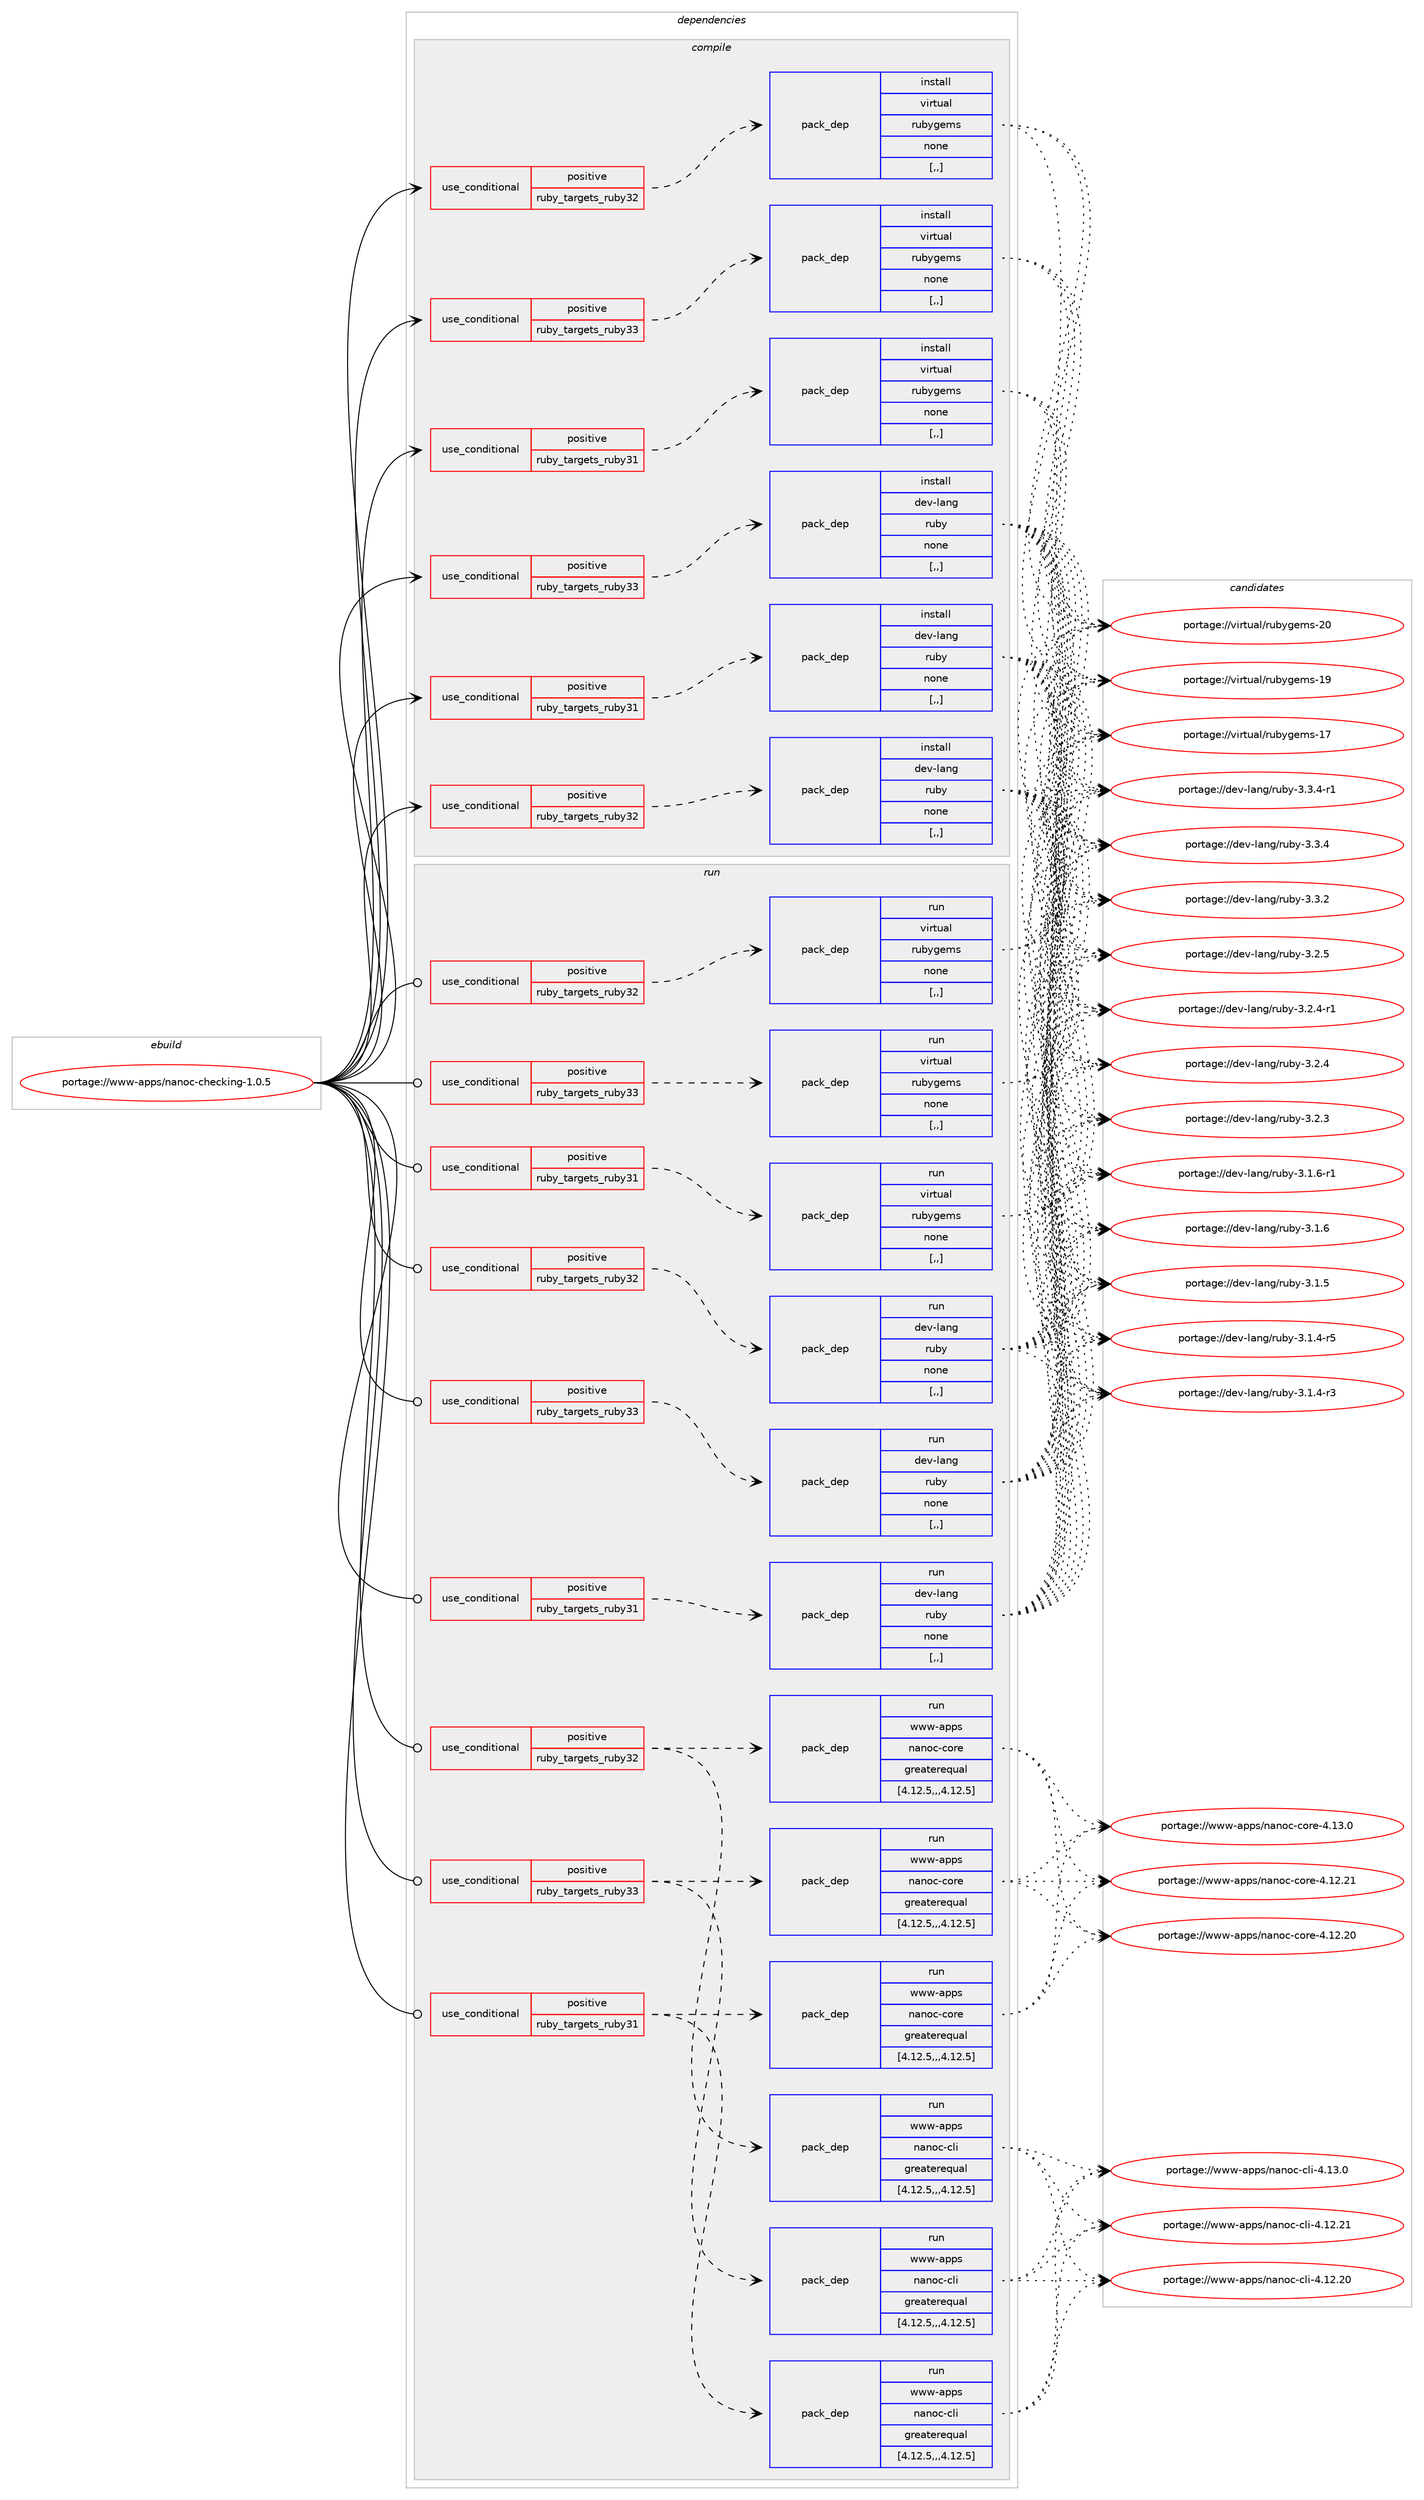 digraph prolog {

# *************
# Graph options
# *************

newrank=true;
concentrate=true;
compound=true;
graph [rankdir=LR,fontname=Helvetica,fontsize=10,ranksep=1.5];#, ranksep=2.5, nodesep=0.2];
edge  [arrowhead=vee];
node  [fontname=Helvetica,fontsize=10];

# **********
# The ebuild
# **********

subgraph cluster_leftcol {
color=gray;
label=<<i>ebuild</i>>;
id [label="portage://www-apps/nanoc-checking-1.0.5", color=red, width=4, href="../www-apps/nanoc-checking-1.0.5.svg"];
}

# ****************
# The dependencies
# ****************

subgraph cluster_midcol {
color=gray;
label=<<i>dependencies</i>>;
subgraph cluster_compile {
fillcolor="#eeeeee";
style=filled;
label=<<i>compile</i>>;
subgraph cond119118 {
dependency447373 [label=<<TABLE BORDER="0" CELLBORDER="1" CELLSPACING="0" CELLPADDING="4"><TR><TD ROWSPAN="3" CELLPADDING="10">use_conditional</TD></TR><TR><TD>positive</TD></TR><TR><TD>ruby_targets_ruby31</TD></TR></TABLE>>, shape=none, color=red];
subgraph pack324957 {
dependency447374 [label=<<TABLE BORDER="0" CELLBORDER="1" CELLSPACING="0" CELLPADDING="4" WIDTH="220"><TR><TD ROWSPAN="6" CELLPADDING="30">pack_dep</TD></TR><TR><TD WIDTH="110">install</TD></TR><TR><TD>dev-lang</TD></TR><TR><TD>ruby</TD></TR><TR><TD>none</TD></TR><TR><TD>[,,]</TD></TR></TABLE>>, shape=none, color=blue];
}
dependency447373:e -> dependency447374:w [weight=20,style="dashed",arrowhead="vee"];
}
id:e -> dependency447373:w [weight=20,style="solid",arrowhead="vee"];
subgraph cond119119 {
dependency447375 [label=<<TABLE BORDER="0" CELLBORDER="1" CELLSPACING="0" CELLPADDING="4"><TR><TD ROWSPAN="3" CELLPADDING="10">use_conditional</TD></TR><TR><TD>positive</TD></TR><TR><TD>ruby_targets_ruby31</TD></TR></TABLE>>, shape=none, color=red];
subgraph pack324958 {
dependency447376 [label=<<TABLE BORDER="0" CELLBORDER="1" CELLSPACING="0" CELLPADDING="4" WIDTH="220"><TR><TD ROWSPAN="6" CELLPADDING="30">pack_dep</TD></TR><TR><TD WIDTH="110">install</TD></TR><TR><TD>virtual</TD></TR><TR><TD>rubygems</TD></TR><TR><TD>none</TD></TR><TR><TD>[,,]</TD></TR></TABLE>>, shape=none, color=blue];
}
dependency447375:e -> dependency447376:w [weight=20,style="dashed",arrowhead="vee"];
}
id:e -> dependency447375:w [weight=20,style="solid",arrowhead="vee"];
subgraph cond119120 {
dependency447377 [label=<<TABLE BORDER="0" CELLBORDER="1" CELLSPACING="0" CELLPADDING="4"><TR><TD ROWSPAN="3" CELLPADDING="10">use_conditional</TD></TR><TR><TD>positive</TD></TR><TR><TD>ruby_targets_ruby32</TD></TR></TABLE>>, shape=none, color=red];
subgraph pack324959 {
dependency447378 [label=<<TABLE BORDER="0" CELLBORDER="1" CELLSPACING="0" CELLPADDING="4" WIDTH="220"><TR><TD ROWSPAN="6" CELLPADDING="30">pack_dep</TD></TR><TR><TD WIDTH="110">install</TD></TR><TR><TD>dev-lang</TD></TR><TR><TD>ruby</TD></TR><TR><TD>none</TD></TR><TR><TD>[,,]</TD></TR></TABLE>>, shape=none, color=blue];
}
dependency447377:e -> dependency447378:w [weight=20,style="dashed",arrowhead="vee"];
}
id:e -> dependency447377:w [weight=20,style="solid",arrowhead="vee"];
subgraph cond119121 {
dependency447379 [label=<<TABLE BORDER="0" CELLBORDER="1" CELLSPACING="0" CELLPADDING="4"><TR><TD ROWSPAN="3" CELLPADDING="10">use_conditional</TD></TR><TR><TD>positive</TD></TR><TR><TD>ruby_targets_ruby32</TD></TR></TABLE>>, shape=none, color=red];
subgraph pack324960 {
dependency447380 [label=<<TABLE BORDER="0" CELLBORDER="1" CELLSPACING="0" CELLPADDING="4" WIDTH="220"><TR><TD ROWSPAN="6" CELLPADDING="30">pack_dep</TD></TR><TR><TD WIDTH="110">install</TD></TR><TR><TD>virtual</TD></TR><TR><TD>rubygems</TD></TR><TR><TD>none</TD></TR><TR><TD>[,,]</TD></TR></TABLE>>, shape=none, color=blue];
}
dependency447379:e -> dependency447380:w [weight=20,style="dashed",arrowhead="vee"];
}
id:e -> dependency447379:w [weight=20,style="solid",arrowhead="vee"];
subgraph cond119122 {
dependency447381 [label=<<TABLE BORDER="0" CELLBORDER="1" CELLSPACING="0" CELLPADDING="4"><TR><TD ROWSPAN="3" CELLPADDING="10">use_conditional</TD></TR><TR><TD>positive</TD></TR><TR><TD>ruby_targets_ruby33</TD></TR></TABLE>>, shape=none, color=red];
subgraph pack324961 {
dependency447382 [label=<<TABLE BORDER="0" CELLBORDER="1" CELLSPACING="0" CELLPADDING="4" WIDTH="220"><TR><TD ROWSPAN="6" CELLPADDING="30">pack_dep</TD></TR><TR><TD WIDTH="110">install</TD></TR><TR><TD>dev-lang</TD></TR><TR><TD>ruby</TD></TR><TR><TD>none</TD></TR><TR><TD>[,,]</TD></TR></TABLE>>, shape=none, color=blue];
}
dependency447381:e -> dependency447382:w [weight=20,style="dashed",arrowhead="vee"];
}
id:e -> dependency447381:w [weight=20,style="solid",arrowhead="vee"];
subgraph cond119123 {
dependency447383 [label=<<TABLE BORDER="0" CELLBORDER="1" CELLSPACING="0" CELLPADDING="4"><TR><TD ROWSPAN="3" CELLPADDING="10">use_conditional</TD></TR><TR><TD>positive</TD></TR><TR><TD>ruby_targets_ruby33</TD></TR></TABLE>>, shape=none, color=red];
subgraph pack324962 {
dependency447384 [label=<<TABLE BORDER="0" CELLBORDER="1" CELLSPACING="0" CELLPADDING="4" WIDTH="220"><TR><TD ROWSPAN="6" CELLPADDING="30">pack_dep</TD></TR><TR><TD WIDTH="110">install</TD></TR><TR><TD>virtual</TD></TR><TR><TD>rubygems</TD></TR><TR><TD>none</TD></TR><TR><TD>[,,]</TD></TR></TABLE>>, shape=none, color=blue];
}
dependency447383:e -> dependency447384:w [weight=20,style="dashed",arrowhead="vee"];
}
id:e -> dependency447383:w [weight=20,style="solid",arrowhead="vee"];
}
subgraph cluster_compileandrun {
fillcolor="#eeeeee";
style=filled;
label=<<i>compile and run</i>>;
}
subgraph cluster_run {
fillcolor="#eeeeee";
style=filled;
label=<<i>run</i>>;
subgraph cond119124 {
dependency447385 [label=<<TABLE BORDER="0" CELLBORDER="1" CELLSPACING="0" CELLPADDING="4"><TR><TD ROWSPAN="3" CELLPADDING="10">use_conditional</TD></TR><TR><TD>positive</TD></TR><TR><TD>ruby_targets_ruby31</TD></TR></TABLE>>, shape=none, color=red];
subgraph pack324963 {
dependency447386 [label=<<TABLE BORDER="0" CELLBORDER="1" CELLSPACING="0" CELLPADDING="4" WIDTH="220"><TR><TD ROWSPAN="6" CELLPADDING="30">pack_dep</TD></TR><TR><TD WIDTH="110">run</TD></TR><TR><TD>dev-lang</TD></TR><TR><TD>ruby</TD></TR><TR><TD>none</TD></TR><TR><TD>[,,]</TD></TR></TABLE>>, shape=none, color=blue];
}
dependency447385:e -> dependency447386:w [weight=20,style="dashed",arrowhead="vee"];
}
id:e -> dependency447385:w [weight=20,style="solid",arrowhead="odot"];
subgraph cond119125 {
dependency447387 [label=<<TABLE BORDER="0" CELLBORDER="1" CELLSPACING="0" CELLPADDING="4"><TR><TD ROWSPAN="3" CELLPADDING="10">use_conditional</TD></TR><TR><TD>positive</TD></TR><TR><TD>ruby_targets_ruby31</TD></TR></TABLE>>, shape=none, color=red];
subgraph pack324964 {
dependency447388 [label=<<TABLE BORDER="0" CELLBORDER="1" CELLSPACING="0" CELLPADDING="4" WIDTH="220"><TR><TD ROWSPAN="6" CELLPADDING="30">pack_dep</TD></TR><TR><TD WIDTH="110">run</TD></TR><TR><TD>virtual</TD></TR><TR><TD>rubygems</TD></TR><TR><TD>none</TD></TR><TR><TD>[,,]</TD></TR></TABLE>>, shape=none, color=blue];
}
dependency447387:e -> dependency447388:w [weight=20,style="dashed",arrowhead="vee"];
}
id:e -> dependency447387:w [weight=20,style="solid",arrowhead="odot"];
subgraph cond119126 {
dependency447389 [label=<<TABLE BORDER="0" CELLBORDER="1" CELLSPACING="0" CELLPADDING="4"><TR><TD ROWSPAN="3" CELLPADDING="10">use_conditional</TD></TR><TR><TD>positive</TD></TR><TR><TD>ruby_targets_ruby31</TD></TR></TABLE>>, shape=none, color=red];
subgraph pack324965 {
dependency447390 [label=<<TABLE BORDER="0" CELLBORDER="1" CELLSPACING="0" CELLPADDING="4" WIDTH="220"><TR><TD ROWSPAN="6" CELLPADDING="30">pack_dep</TD></TR><TR><TD WIDTH="110">run</TD></TR><TR><TD>www-apps</TD></TR><TR><TD>nanoc-cli</TD></TR><TR><TD>greaterequal</TD></TR><TR><TD>[4.12.5,,,4.12.5]</TD></TR></TABLE>>, shape=none, color=blue];
}
dependency447389:e -> dependency447390:w [weight=20,style="dashed",arrowhead="vee"];
subgraph pack324966 {
dependency447391 [label=<<TABLE BORDER="0" CELLBORDER="1" CELLSPACING="0" CELLPADDING="4" WIDTH="220"><TR><TD ROWSPAN="6" CELLPADDING="30">pack_dep</TD></TR><TR><TD WIDTH="110">run</TD></TR><TR><TD>www-apps</TD></TR><TR><TD>nanoc-core</TD></TR><TR><TD>greaterequal</TD></TR><TR><TD>[4.12.5,,,4.12.5]</TD></TR></TABLE>>, shape=none, color=blue];
}
dependency447389:e -> dependency447391:w [weight=20,style="dashed",arrowhead="vee"];
}
id:e -> dependency447389:w [weight=20,style="solid",arrowhead="odot"];
subgraph cond119127 {
dependency447392 [label=<<TABLE BORDER="0" CELLBORDER="1" CELLSPACING="0" CELLPADDING="4"><TR><TD ROWSPAN="3" CELLPADDING="10">use_conditional</TD></TR><TR><TD>positive</TD></TR><TR><TD>ruby_targets_ruby32</TD></TR></TABLE>>, shape=none, color=red];
subgraph pack324967 {
dependency447393 [label=<<TABLE BORDER="0" CELLBORDER="1" CELLSPACING="0" CELLPADDING="4" WIDTH="220"><TR><TD ROWSPAN="6" CELLPADDING="30">pack_dep</TD></TR><TR><TD WIDTH="110">run</TD></TR><TR><TD>dev-lang</TD></TR><TR><TD>ruby</TD></TR><TR><TD>none</TD></TR><TR><TD>[,,]</TD></TR></TABLE>>, shape=none, color=blue];
}
dependency447392:e -> dependency447393:w [weight=20,style="dashed",arrowhead="vee"];
}
id:e -> dependency447392:w [weight=20,style="solid",arrowhead="odot"];
subgraph cond119128 {
dependency447394 [label=<<TABLE BORDER="0" CELLBORDER="1" CELLSPACING="0" CELLPADDING="4"><TR><TD ROWSPAN="3" CELLPADDING="10">use_conditional</TD></TR><TR><TD>positive</TD></TR><TR><TD>ruby_targets_ruby32</TD></TR></TABLE>>, shape=none, color=red];
subgraph pack324968 {
dependency447395 [label=<<TABLE BORDER="0" CELLBORDER="1" CELLSPACING="0" CELLPADDING="4" WIDTH="220"><TR><TD ROWSPAN="6" CELLPADDING="30">pack_dep</TD></TR><TR><TD WIDTH="110">run</TD></TR><TR><TD>virtual</TD></TR><TR><TD>rubygems</TD></TR><TR><TD>none</TD></TR><TR><TD>[,,]</TD></TR></TABLE>>, shape=none, color=blue];
}
dependency447394:e -> dependency447395:w [weight=20,style="dashed",arrowhead="vee"];
}
id:e -> dependency447394:w [weight=20,style="solid",arrowhead="odot"];
subgraph cond119129 {
dependency447396 [label=<<TABLE BORDER="0" CELLBORDER="1" CELLSPACING="0" CELLPADDING="4"><TR><TD ROWSPAN="3" CELLPADDING="10">use_conditional</TD></TR><TR><TD>positive</TD></TR><TR><TD>ruby_targets_ruby32</TD></TR></TABLE>>, shape=none, color=red];
subgraph pack324969 {
dependency447397 [label=<<TABLE BORDER="0" CELLBORDER="1" CELLSPACING="0" CELLPADDING="4" WIDTH="220"><TR><TD ROWSPAN="6" CELLPADDING="30">pack_dep</TD></TR><TR><TD WIDTH="110">run</TD></TR><TR><TD>www-apps</TD></TR><TR><TD>nanoc-cli</TD></TR><TR><TD>greaterequal</TD></TR><TR><TD>[4.12.5,,,4.12.5]</TD></TR></TABLE>>, shape=none, color=blue];
}
dependency447396:e -> dependency447397:w [weight=20,style="dashed",arrowhead="vee"];
subgraph pack324970 {
dependency447398 [label=<<TABLE BORDER="0" CELLBORDER="1" CELLSPACING="0" CELLPADDING="4" WIDTH="220"><TR><TD ROWSPAN="6" CELLPADDING="30">pack_dep</TD></TR><TR><TD WIDTH="110">run</TD></TR><TR><TD>www-apps</TD></TR><TR><TD>nanoc-core</TD></TR><TR><TD>greaterequal</TD></TR><TR><TD>[4.12.5,,,4.12.5]</TD></TR></TABLE>>, shape=none, color=blue];
}
dependency447396:e -> dependency447398:w [weight=20,style="dashed",arrowhead="vee"];
}
id:e -> dependency447396:w [weight=20,style="solid",arrowhead="odot"];
subgraph cond119130 {
dependency447399 [label=<<TABLE BORDER="0" CELLBORDER="1" CELLSPACING="0" CELLPADDING="4"><TR><TD ROWSPAN="3" CELLPADDING="10">use_conditional</TD></TR><TR><TD>positive</TD></TR><TR><TD>ruby_targets_ruby33</TD></TR></TABLE>>, shape=none, color=red];
subgraph pack324971 {
dependency447400 [label=<<TABLE BORDER="0" CELLBORDER="1" CELLSPACING="0" CELLPADDING="4" WIDTH="220"><TR><TD ROWSPAN="6" CELLPADDING="30">pack_dep</TD></TR><TR><TD WIDTH="110">run</TD></TR><TR><TD>dev-lang</TD></TR><TR><TD>ruby</TD></TR><TR><TD>none</TD></TR><TR><TD>[,,]</TD></TR></TABLE>>, shape=none, color=blue];
}
dependency447399:e -> dependency447400:w [weight=20,style="dashed",arrowhead="vee"];
}
id:e -> dependency447399:w [weight=20,style="solid",arrowhead="odot"];
subgraph cond119131 {
dependency447401 [label=<<TABLE BORDER="0" CELLBORDER="1" CELLSPACING="0" CELLPADDING="4"><TR><TD ROWSPAN="3" CELLPADDING="10">use_conditional</TD></TR><TR><TD>positive</TD></TR><TR><TD>ruby_targets_ruby33</TD></TR></TABLE>>, shape=none, color=red];
subgraph pack324972 {
dependency447402 [label=<<TABLE BORDER="0" CELLBORDER="1" CELLSPACING="0" CELLPADDING="4" WIDTH="220"><TR><TD ROWSPAN="6" CELLPADDING="30">pack_dep</TD></TR><TR><TD WIDTH="110">run</TD></TR><TR><TD>virtual</TD></TR><TR><TD>rubygems</TD></TR><TR><TD>none</TD></TR><TR><TD>[,,]</TD></TR></TABLE>>, shape=none, color=blue];
}
dependency447401:e -> dependency447402:w [weight=20,style="dashed",arrowhead="vee"];
}
id:e -> dependency447401:w [weight=20,style="solid",arrowhead="odot"];
subgraph cond119132 {
dependency447403 [label=<<TABLE BORDER="0" CELLBORDER="1" CELLSPACING="0" CELLPADDING="4"><TR><TD ROWSPAN="3" CELLPADDING="10">use_conditional</TD></TR><TR><TD>positive</TD></TR><TR><TD>ruby_targets_ruby33</TD></TR></TABLE>>, shape=none, color=red];
subgraph pack324973 {
dependency447404 [label=<<TABLE BORDER="0" CELLBORDER="1" CELLSPACING="0" CELLPADDING="4" WIDTH="220"><TR><TD ROWSPAN="6" CELLPADDING="30">pack_dep</TD></TR><TR><TD WIDTH="110">run</TD></TR><TR><TD>www-apps</TD></TR><TR><TD>nanoc-cli</TD></TR><TR><TD>greaterequal</TD></TR><TR><TD>[4.12.5,,,4.12.5]</TD></TR></TABLE>>, shape=none, color=blue];
}
dependency447403:e -> dependency447404:w [weight=20,style="dashed",arrowhead="vee"];
subgraph pack324974 {
dependency447405 [label=<<TABLE BORDER="0" CELLBORDER="1" CELLSPACING="0" CELLPADDING="4" WIDTH="220"><TR><TD ROWSPAN="6" CELLPADDING="30">pack_dep</TD></TR><TR><TD WIDTH="110">run</TD></TR><TR><TD>www-apps</TD></TR><TR><TD>nanoc-core</TD></TR><TR><TD>greaterequal</TD></TR><TR><TD>[4.12.5,,,4.12.5]</TD></TR></TABLE>>, shape=none, color=blue];
}
dependency447403:e -> dependency447405:w [weight=20,style="dashed",arrowhead="vee"];
}
id:e -> dependency447403:w [weight=20,style="solid",arrowhead="odot"];
}
}

# **************
# The candidates
# **************

subgraph cluster_choices {
rank=same;
color=gray;
label=<<i>candidates</i>>;

subgraph choice324957 {
color=black;
nodesep=1;
choice100101118451089711010347114117981214551465146524511449 [label="portage://dev-lang/ruby-3.3.4-r1", color=red, width=4,href="../dev-lang/ruby-3.3.4-r1.svg"];
choice10010111845108971101034711411798121455146514652 [label="portage://dev-lang/ruby-3.3.4", color=red, width=4,href="../dev-lang/ruby-3.3.4.svg"];
choice10010111845108971101034711411798121455146514650 [label="portage://dev-lang/ruby-3.3.2", color=red, width=4,href="../dev-lang/ruby-3.3.2.svg"];
choice10010111845108971101034711411798121455146504653 [label="portage://dev-lang/ruby-3.2.5", color=red, width=4,href="../dev-lang/ruby-3.2.5.svg"];
choice100101118451089711010347114117981214551465046524511449 [label="portage://dev-lang/ruby-3.2.4-r1", color=red, width=4,href="../dev-lang/ruby-3.2.4-r1.svg"];
choice10010111845108971101034711411798121455146504652 [label="portage://dev-lang/ruby-3.2.4", color=red, width=4,href="../dev-lang/ruby-3.2.4.svg"];
choice10010111845108971101034711411798121455146504651 [label="portage://dev-lang/ruby-3.2.3", color=red, width=4,href="../dev-lang/ruby-3.2.3.svg"];
choice100101118451089711010347114117981214551464946544511449 [label="portage://dev-lang/ruby-3.1.6-r1", color=red, width=4,href="../dev-lang/ruby-3.1.6-r1.svg"];
choice10010111845108971101034711411798121455146494654 [label="portage://dev-lang/ruby-3.1.6", color=red, width=4,href="../dev-lang/ruby-3.1.6.svg"];
choice10010111845108971101034711411798121455146494653 [label="portage://dev-lang/ruby-3.1.5", color=red, width=4,href="../dev-lang/ruby-3.1.5.svg"];
choice100101118451089711010347114117981214551464946524511453 [label="portage://dev-lang/ruby-3.1.4-r5", color=red, width=4,href="../dev-lang/ruby-3.1.4-r5.svg"];
choice100101118451089711010347114117981214551464946524511451 [label="portage://dev-lang/ruby-3.1.4-r3", color=red, width=4,href="../dev-lang/ruby-3.1.4-r3.svg"];
dependency447374:e -> choice100101118451089711010347114117981214551465146524511449:w [style=dotted,weight="100"];
dependency447374:e -> choice10010111845108971101034711411798121455146514652:w [style=dotted,weight="100"];
dependency447374:e -> choice10010111845108971101034711411798121455146514650:w [style=dotted,weight="100"];
dependency447374:e -> choice10010111845108971101034711411798121455146504653:w [style=dotted,weight="100"];
dependency447374:e -> choice100101118451089711010347114117981214551465046524511449:w [style=dotted,weight="100"];
dependency447374:e -> choice10010111845108971101034711411798121455146504652:w [style=dotted,weight="100"];
dependency447374:e -> choice10010111845108971101034711411798121455146504651:w [style=dotted,weight="100"];
dependency447374:e -> choice100101118451089711010347114117981214551464946544511449:w [style=dotted,weight="100"];
dependency447374:e -> choice10010111845108971101034711411798121455146494654:w [style=dotted,weight="100"];
dependency447374:e -> choice10010111845108971101034711411798121455146494653:w [style=dotted,weight="100"];
dependency447374:e -> choice100101118451089711010347114117981214551464946524511453:w [style=dotted,weight="100"];
dependency447374:e -> choice100101118451089711010347114117981214551464946524511451:w [style=dotted,weight="100"];
}
subgraph choice324958 {
color=black;
nodesep=1;
choice118105114116117971084711411798121103101109115455048 [label="portage://virtual/rubygems-20", color=red, width=4,href="../virtual/rubygems-20.svg"];
choice118105114116117971084711411798121103101109115454957 [label="portage://virtual/rubygems-19", color=red, width=4,href="../virtual/rubygems-19.svg"];
choice118105114116117971084711411798121103101109115454955 [label="portage://virtual/rubygems-17", color=red, width=4,href="../virtual/rubygems-17.svg"];
dependency447376:e -> choice118105114116117971084711411798121103101109115455048:w [style=dotted,weight="100"];
dependency447376:e -> choice118105114116117971084711411798121103101109115454957:w [style=dotted,weight="100"];
dependency447376:e -> choice118105114116117971084711411798121103101109115454955:w [style=dotted,weight="100"];
}
subgraph choice324959 {
color=black;
nodesep=1;
choice100101118451089711010347114117981214551465146524511449 [label="portage://dev-lang/ruby-3.3.4-r1", color=red, width=4,href="../dev-lang/ruby-3.3.4-r1.svg"];
choice10010111845108971101034711411798121455146514652 [label="portage://dev-lang/ruby-3.3.4", color=red, width=4,href="../dev-lang/ruby-3.3.4.svg"];
choice10010111845108971101034711411798121455146514650 [label="portage://dev-lang/ruby-3.3.2", color=red, width=4,href="../dev-lang/ruby-3.3.2.svg"];
choice10010111845108971101034711411798121455146504653 [label="portage://dev-lang/ruby-3.2.5", color=red, width=4,href="../dev-lang/ruby-3.2.5.svg"];
choice100101118451089711010347114117981214551465046524511449 [label="portage://dev-lang/ruby-3.2.4-r1", color=red, width=4,href="../dev-lang/ruby-3.2.4-r1.svg"];
choice10010111845108971101034711411798121455146504652 [label="portage://dev-lang/ruby-3.2.4", color=red, width=4,href="../dev-lang/ruby-3.2.4.svg"];
choice10010111845108971101034711411798121455146504651 [label="portage://dev-lang/ruby-3.2.3", color=red, width=4,href="../dev-lang/ruby-3.2.3.svg"];
choice100101118451089711010347114117981214551464946544511449 [label="portage://dev-lang/ruby-3.1.6-r1", color=red, width=4,href="../dev-lang/ruby-3.1.6-r1.svg"];
choice10010111845108971101034711411798121455146494654 [label="portage://dev-lang/ruby-3.1.6", color=red, width=4,href="../dev-lang/ruby-3.1.6.svg"];
choice10010111845108971101034711411798121455146494653 [label="portage://dev-lang/ruby-3.1.5", color=red, width=4,href="../dev-lang/ruby-3.1.5.svg"];
choice100101118451089711010347114117981214551464946524511453 [label="portage://dev-lang/ruby-3.1.4-r5", color=red, width=4,href="../dev-lang/ruby-3.1.4-r5.svg"];
choice100101118451089711010347114117981214551464946524511451 [label="portage://dev-lang/ruby-3.1.4-r3", color=red, width=4,href="../dev-lang/ruby-3.1.4-r3.svg"];
dependency447378:e -> choice100101118451089711010347114117981214551465146524511449:w [style=dotted,weight="100"];
dependency447378:e -> choice10010111845108971101034711411798121455146514652:w [style=dotted,weight="100"];
dependency447378:e -> choice10010111845108971101034711411798121455146514650:w [style=dotted,weight="100"];
dependency447378:e -> choice10010111845108971101034711411798121455146504653:w [style=dotted,weight="100"];
dependency447378:e -> choice100101118451089711010347114117981214551465046524511449:w [style=dotted,weight="100"];
dependency447378:e -> choice10010111845108971101034711411798121455146504652:w [style=dotted,weight="100"];
dependency447378:e -> choice10010111845108971101034711411798121455146504651:w [style=dotted,weight="100"];
dependency447378:e -> choice100101118451089711010347114117981214551464946544511449:w [style=dotted,weight="100"];
dependency447378:e -> choice10010111845108971101034711411798121455146494654:w [style=dotted,weight="100"];
dependency447378:e -> choice10010111845108971101034711411798121455146494653:w [style=dotted,weight="100"];
dependency447378:e -> choice100101118451089711010347114117981214551464946524511453:w [style=dotted,weight="100"];
dependency447378:e -> choice100101118451089711010347114117981214551464946524511451:w [style=dotted,weight="100"];
}
subgraph choice324960 {
color=black;
nodesep=1;
choice118105114116117971084711411798121103101109115455048 [label="portage://virtual/rubygems-20", color=red, width=4,href="../virtual/rubygems-20.svg"];
choice118105114116117971084711411798121103101109115454957 [label="portage://virtual/rubygems-19", color=red, width=4,href="../virtual/rubygems-19.svg"];
choice118105114116117971084711411798121103101109115454955 [label="portage://virtual/rubygems-17", color=red, width=4,href="../virtual/rubygems-17.svg"];
dependency447380:e -> choice118105114116117971084711411798121103101109115455048:w [style=dotted,weight="100"];
dependency447380:e -> choice118105114116117971084711411798121103101109115454957:w [style=dotted,weight="100"];
dependency447380:e -> choice118105114116117971084711411798121103101109115454955:w [style=dotted,weight="100"];
}
subgraph choice324961 {
color=black;
nodesep=1;
choice100101118451089711010347114117981214551465146524511449 [label="portage://dev-lang/ruby-3.3.4-r1", color=red, width=4,href="../dev-lang/ruby-3.3.4-r1.svg"];
choice10010111845108971101034711411798121455146514652 [label="portage://dev-lang/ruby-3.3.4", color=red, width=4,href="../dev-lang/ruby-3.3.4.svg"];
choice10010111845108971101034711411798121455146514650 [label="portage://dev-lang/ruby-3.3.2", color=red, width=4,href="../dev-lang/ruby-3.3.2.svg"];
choice10010111845108971101034711411798121455146504653 [label="portage://dev-lang/ruby-3.2.5", color=red, width=4,href="../dev-lang/ruby-3.2.5.svg"];
choice100101118451089711010347114117981214551465046524511449 [label="portage://dev-lang/ruby-3.2.4-r1", color=red, width=4,href="../dev-lang/ruby-3.2.4-r1.svg"];
choice10010111845108971101034711411798121455146504652 [label="portage://dev-lang/ruby-3.2.4", color=red, width=4,href="../dev-lang/ruby-3.2.4.svg"];
choice10010111845108971101034711411798121455146504651 [label="portage://dev-lang/ruby-3.2.3", color=red, width=4,href="../dev-lang/ruby-3.2.3.svg"];
choice100101118451089711010347114117981214551464946544511449 [label="portage://dev-lang/ruby-3.1.6-r1", color=red, width=4,href="../dev-lang/ruby-3.1.6-r1.svg"];
choice10010111845108971101034711411798121455146494654 [label="portage://dev-lang/ruby-3.1.6", color=red, width=4,href="../dev-lang/ruby-3.1.6.svg"];
choice10010111845108971101034711411798121455146494653 [label="portage://dev-lang/ruby-3.1.5", color=red, width=4,href="../dev-lang/ruby-3.1.5.svg"];
choice100101118451089711010347114117981214551464946524511453 [label="portage://dev-lang/ruby-3.1.4-r5", color=red, width=4,href="../dev-lang/ruby-3.1.4-r5.svg"];
choice100101118451089711010347114117981214551464946524511451 [label="portage://dev-lang/ruby-3.1.4-r3", color=red, width=4,href="../dev-lang/ruby-3.1.4-r3.svg"];
dependency447382:e -> choice100101118451089711010347114117981214551465146524511449:w [style=dotted,weight="100"];
dependency447382:e -> choice10010111845108971101034711411798121455146514652:w [style=dotted,weight="100"];
dependency447382:e -> choice10010111845108971101034711411798121455146514650:w [style=dotted,weight="100"];
dependency447382:e -> choice10010111845108971101034711411798121455146504653:w [style=dotted,weight="100"];
dependency447382:e -> choice100101118451089711010347114117981214551465046524511449:w [style=dotted,weight="100"];
dependency447382:e -> choice10010111845108971101034711411798121455146504652:w [style=dotted,weight="100"];
dependency447382:e -> choice10010111845108971101034711411798121455146504651:w [style=dotted,weight="100"];
dependency447382:e -> choice100101118451089711010347114117981214551464946544511449:w [style=dotted,weight="100"];
dependency447382:e -> choice10010111845108971101034711411798121455146494654:w [style=dotted,weight="100"];
dependency447382:e -> choice10010111845108971101034711411798121455146494653:w [style=dotted,weight="100"];
dependency447382:e -> choice100101118451089711010347114117981214551464946524511453:w [style=dotted,weight="100"];
dependency447382:e -> choice100101118451089711010347114117981214551464946524511451:w [style=dotted,weight="100"];
}
subgraph choice324962 {
color=black;
nodesep=1;
choice118105114116117971084711411798121103101109115455048 [label="portage://virtual/rubygems-20", color=red, width=4,href="../virtual/rubygems-20.svg"];
choice118105114116117971084711411798121103101109115454957 [label="portage://virtual/rubygems-19", color=red, width=4,href="../virtual/rubygems-19.svg"];
choice118105114116117971084711411798121103101109115454955 [label="portage://virtual/rubygems-17", color=red, width=4,href="../virtual/rubygems-17.svg"];
dependency447384:e -> choice118105114116117971084711411798121103101109115455048:w [style=dotted,weight="100"];
dependency447384:e -> choice118105114116117971084711411798121103101109115454957:w [style=dotted,weight="100"];
dependency447384:e -> choice118105114116117971084711411798121103101109115454955:w [style=dotted,weight="100"];
}
subgraph choice324963 {
color=black;
nodesep=1;
choice100101118451089711010347114117981214551465146524511449 [label="portage://dev-lang/ruby-3.3.4-r1", color=red, width=4,href="../dev-lang/ruby-3.3.4-r1.svg"];
choice10010111845108971101034711411798121455146514652 [label="portage://dev-lang/ruby-3.3.4", color=red, width=4,href="../dev-lang/ruby-3.3.4.svg"];
choice10010111845108971101034711411798121455146514650 [label="portage://dev-lang/ruby-3.3.2", color=red, width=4,href="../dev-lang/ruby-3.3.2.svg"];
choice10010111845108971101034711411798121455146504653 [label="portage://dev-lang/ruby-3.2.5", color=red, width=4,href="../dev-lang/ruby-3.2.5.svg"];
choice100101118451089711010347114117981214551465046524511449 [label="portage://dev-lang/ruby-3.2.4-r1", color=red, width=4,href="../dev-lang/ruby-3.2.4-r1.svg"];
choice10010111845108971101034711411798121455146504652 [label="portage://dev-lang/ruby-3.2.4", color=red, width=4,href="../dev-lang/ruby-3.2.4.svg"];
choice10010111845108971101034711411798121455146504651 [label="portage://dev-lang/ruby-3.2.3", color=red, width=4,href="../dev-lang/ruby-3.2.3.svg"];
choice100101118451089711010347114117981214551464946544511449 [label="portage://dev-lang/ruby-3.1.6-r1", color=red, width=4,href="../dev-lang/ruby-3.1.6-r1.svg"];
choice10010111845108971101034711411798121455146494654 [label="portage://dev-lang/ruby-3.1.6", color=red, width=4,href="../dev-lang/ruby-3.1.6.svg"];
choice10010111845108971101034711411798121455146494653 [label="portage://dev-lang/ruby-3.1.5", color=red, width=4,href="../dev-lang/ruby-3.1.5.svg"];
choice100101118451089711010347114117981214551464946524511453 [label="portage://dev-lang/ruby-3.1.4-r5", color=red, width=4,href="../dev-lang/ruby-3.1.4-r5.svg"];
choice100101118451089711010347114117981214551464946524511451 [label="portage://dev-lang/ruby-3.1.4-r3", color=red, width=4,href="../dev-lang/ruby-3.1.4-r3.svg"];
dependency447386:e -> choice100101118451089711010347114117981214551465146524511449:w [style=dotted,weight="100"];
dependency447386:e -> choice10010111845108971101034711411798121455146514652:w [style=dotted,weight="100"];
dependency447386:e -> choice10010111845108971101034711411798121455146514650:w [style=dotted,weight="100"];
dependency447386:e -> choice10010111845108971101034711411798121455146504653:w [style=dotted,weight="100"];
dependency447386:e -> choice100101118451089711010347114117981214551465046524511449:w [style=dotted,weight="100"];
dependency447386:e -> choice10010111845108971101034711411798121455146504652:w [style=dotted,weight="100"];
dependency447386:e -> choice10010111845108971101034711411798121455146504651:w [style=dotted,weight="100"];
dependency447386:e -> choice100101118451089711010347114117981214551464946544511449:w [style=dotted,weight="100"];
dependency447386:e -> choice10010111845108971101034711411798121455146494654:w [style=dotted,weight="100"];
dependency447386:e -> choice10010111845108971101034711411798121455146494653:w [style=dotted,weight="100"];
dependency447386:e -> choice100101118451089711010347114117981214551464946524511453:w [style=dotted,weight="100"];
dependency447386:e -> choice100101118451089711010347114117981214551464946524511451:w [style=dotted,weight="100"];
}
subgraph choice324964 {
color=black;
nodesep=1;
choice118105114116117971084711411798121103101109115455048 [label="portage://virtual/rubygems-20", color=red, width=4,href="../virtual/rubygems-20.svg"];
choice118105114116117971084711411798121103101109115454957 [label="portage://virtual/rubygems-19", color=red, width=4,href="../virtual/rubygems-19.svg"];
choice118105114116117971084711411798121103101109115454955 [label="portage://virtual/rubygems-17", color=red, width=4,href="../virtual/rubygems-17.svg"];
dependency447388:e -> choice118105114116117971084711411798121103101109115455048:w [style=dotted,weight="100"];
dependency447388:e -> choice118105114116117971084711411798121103101109115454957:w [style=dotted,weight="100"];
dependency447388:e -> choice118105114116117971084711411798121103101109115454955:w [style=dotted,weight="100"];
}
subgraph choice324965 {
color=black;
nodesep=1;
choice1191191194597112112115471109711011199459910810545524649514648 [label="portage://www-apps/nanoc-cli-4.13.0", color=red, width=4,href="../www-apps/nanoc-cli-4.13.0.svg"];
choice119119119459711211211547110971101119945991081054552464950465049 [label="portage://www-apps/nanoc-cli-4.12.21", color=red, width=4,href="../www-apps/nanoc-cli-4.12.21.svg"];
choice119119119459711211211547110971101119945991081054552464950465048 [label="portage://www-apps/nanoc-cli-4.12.20", color=red, width=4,href="../www-apps/nanoc-cli-4.12.20.svg"];
dependency447390:e -> choice1191191194597112112115471109711011199459910810545524649514648:w [style=dotted,weight="100"];
dependency447390:e -> choice119119119459711211211547110971101119945991081054552464950465049:w [style=dotted,weight="100"];
dependency447390:e -> choice119119119459711211211547110971101119945991081054552464950465048:w [style=dotted,weight="100"];
}
subgraph choice324966 {
color=black;
nodesep=1;
choice1191191194597112112115471109711011199459911111410145524649514648 [label="portage://www-apps/nanoc-core-4.13.0", color=red, width=4,href="../www-apps/nanoc-core-4.13.0.svg"];
choice119119119459711211211547110971101119945991111141014552464950465049 [label="portage://www-apps/nanoc-core-4.12.21", color=red, width=4,href="../www-apps/nanoc-core-4.12.21.svg"];
choice119119119459711211211547110971101119945991111141014552464950465048 [label="portage://www-apps/nanoc-core-4.12.20", color=red, width=4,href="../www-apps/nanoc-core-4.12.20.svg"];
dependency447391:e -> choice1191191194597112112115471109711011199459911111410145524649514648:w [style=dotted,weight="100"];
dependency447391:e -> choice119119119459711211211547110971101119945991111141014552464950465049:w [style=dotted,weight="100"];
dependency447391:e -> choice119119119459711211211547110971101119945991111141014552464950465048:w [style=dotted,weight="100"];
}
subgraph choice324967 {
color=black;
nodesep=1;
choice100101118451089711010347114117981214551465146524511449 [label="portage://dev-lang/ruby-3.3.4-r1", color=red, width=4,href="../dev-lang/ruby-3.3.4-r1.svg"];
choice10010111845108971101034711411798121455146514652 [label="portage://dev-lang/ruby-3.3.4", color=red, width=4,href="../dev-lang/ruby-3.3.4.svg"];
choice10010111845108971101034711411798121455146514650 [label="portage://dev-lang/ruby-3.3.2", color=red, width=4,href="../dev-lang/ruby-3.3.2.svg"];
choice10010111845108971101034711411798121455146504653 [label="portage://dev-lang/ruby-3.2.5", color=red, width=4,href="../dev-lang/ruby-3.2.5.svg"];
choice100101118451089711010347114117981214551465046524511449 [label="portage://dev-lang/ruby-3.2.4-r1", color=red, width=4,href="../dev-lang/ruby-3.2.4-r1.svg"];
choice10010111845108971101034711411798121455146504652 [label="portage://dev-lang/ruby-3.2.4", color=red, width=4,href="../dev-lang/ruby-3.2.4.svg"];
choice10010111845108971101034711411798121455146504651 [label="portage://dev-lang/ruby-3.2.3", color=red, width=4,href="../dev-lang/ruby-3.2.3.svg"];
choice100101118451089711010347114117981214551464946544511449 [label="portage://dev-lang/ruby-3.1.6-r1", color=red, width=4,href="../dev-lang/ruby-3.1.6-r1.svg"];
choice10010111845108971101034711411798121455146494654 [label="portage://dev-lang/ruby-3.1.6", color=red, width=4,href="../dev-lang/ruby-3.1.6.svg"];
choice10010111845108971101034711411798121455146494653 [label="portage://dev-lang/ruby-3.1.5", color=red, width=4,href="../dev-lang/ruby-3.1.5.svg"];
choice100101118451089711010347114117981214551464946524511453 [label="portage://dev-lang/ruby-3.1.4-r5", color=red, width=4,href="../dev-lang/ruby-3.1.4-r5.svg"];
choice100101118451089711010347114117981214551464946524511451 [label="portage://dev-lang/ruby-3.1.4-r3", color=red, width=4,href="../dev-lang/ruby-3.1.4-r3.svg"];
dependency447393:e -> choice100101118451089711010347114117981214551465146524511449:w [style=dotted,weight="100"];
dependency447393:e -> choice10010111845108971101034711411798121455146514652:w [style=dotted,weight="100"];
dependency447393:e -> choice10010111845108971101034711411798121455146514650:w [style=dotted,weight="100"];
dependency447393:e -> choice10010111845108971101034711411798121455146504653:w [style=dotted,weight="100"];
dependency447393:e -> choice100101118451089711010347114117981214551465046524511449:w [style=dotted,weight="100"];
dependency447393:e -> choice10010111845108971101034711411798121455146504652:w [style=dotted,weight="100"];
dependency447393:e -> choice10010111845108971101034711411798121455146504651:w [style=dotted,weight="100"];
dependency447393:e -> choice100101118451089711010347114117981214551464946544511449:w [style=dotted,weight="100"];
dependency447393:e -> choice10010111845108971101034711411798121455146494654:w [style=dotted,weight="100"];
dependency447393:e -> choice10010111845108971101034711411798121455146494653:w [style=dotted,weight="100"];
dependency447393:e -> choice100101118451089711010347114117981214551464946524511453:w [style=dotted,weight="100"];
dependency447393:e -> choice100101118451089711010347114117981214551464946524511451:w [style=dotted,weight="100"];
}
subgraph choice324968 {
color=black;
nodesep=1;
choice118105114116117971084711411798121103101109115455048 [label="portage://virtual/rubygems-20", color=red, width=4,href="../virtual/rubygems-20.svg"];
choice118105114116117971084711411798121103101109115454957 [label="portage://virtual/rubygems-19", color=red, width=4,href="../virtual/rubygems-19.svg"];
choice118105114116117971084711411798121103101109115454955 [label="portage://virtual/rubygems-17", color=red, width=4,href="../virtual/rubygems-17.svg"];
dependency447395:e -> choice118105114116117971084711411798121103101109115455048:w [style=dotted,weight="100"];
dependency447395:e -> choice118105114116117971084711411798121103101109115454957:w [style=dotted,weight="100"];
dependency447395:e -> choice118105114116117971084711411798121103101109115454955:w [style=dotted,weight="100"];
}
subgraph choice324969 {
color=black;
nodesep=1;
choice1191191194597112112115471109711011199459910810545524649514648 [label="portage://www-apps/nanoc-cli-4.13.0", color=red, width=4,href="../www-apps/nanoc-cli-4.13.0.svg"];
choice119119119459711211211547110971101119945991081054552464950465049 [label="portage://www-apps/nanoc-cli-4.12.21", color=red, width=4,href="../www-apps/nanoc-cli-4.12.21.svg"];
choice119119119459711211211547110971101119945991081054552464950465048 [label="portage://www-apps/nanoc-cli-4.12.20", color=red, width=4,href="../www-apps/nanoc-cli-4.12.20.svg"];
dependency447397:e -> choice1191191194597112112115471109711011199459910810545524649514648:w [style=dotted,weight="100"];
dependency447397:e -> choice119119119459711211211547110971101119945991081054552464950465049:w [style=dotted,weight="100"];
dependency447397:e -> choice119119119459711211211547110971101119945991081054552464950465048:w [style=dotted,weight="100"];
}
subgraph choice324970 {
color=black;
nodesep=1;
choice1191191194597112112115471109711011199459911111410145524649514648 [label="portage://www-apps/nanoc-core-4.13.0", color=red, width=4,href="../www-apps/nanoc-core-4.13.0.svg"];
choice119119119459711211211547110971101119945991111141014552464950465049 [label="portage://www-apps/nanoc-core-4.12.21", color=red, width=4,href="../www-apps/nanoc-core-4.12.21.svg"];
choice119119119459711211211547110971101119945991111141014552464950465048 [label="portage://www-apps/nanoc-core-4.12.20", color=red, width=4,href="../www-apps/nanoc-core-4.12.20.svg"];
dependency447398:e -> choice1191191194597112112115471109711011199459911111410145524649514648:w [style=dotted,weight="100"];
dependency447398:e -> choice119119119459711211211547110971101119945991111141014552464950465049:w [style=dotted,weight="100"];
dependency447398:e -> choice119119119459711211211547110971101119945991111141014552464950465048:w [style=dotted,weight="100"];
}
subgraph choice324971 {
color=black;
nodesep=1;
choice100101118451089711010347114117981214551465146524511449 [label="portage://dev-lang/ruby-3.3.4-r1", color=red, width=4,href="../dev-lang/ruby-3.3.4-r1.svg"];
choice10010111845108971101034711411798121455146514652 [label="portage://dev-lang/ruby-3.3.4", color=red, width=4,href="../dev-lang/ruby-3.3.4.svg"];
choice10010111845108971101034711411798121455146514650 [label="portage://dev-lang/ruby-3.3.2", color=red, width=4,href="../dev-lang/ruby-3.3.2.svg"];
choice10010111845108971101034711411798121455146504653 [label="portage://dev-lang/ruby-3.2.5", color=red, width=4,href="../dev-lang/ruby-3.2.5.svg"];
choice100101118451089711010347114117981214551465046524511449 [label="portage://dev-lang/ruby-3.2.4-r1", color=red, width=4,href="../dev-lang/ruby-3.2.4-r1.svg"];
choice10010111845108971101034711411798121455146504652 [label="portage://dev-lang/ruby-3.2.4", color=red, width=4,href="../dev-lang/ruby-3.2.4.svg"];
choice10010111845108971101034711411798121455146504651 [label="portage://dev-lang/ruby-3.2.3", color=red, width=4,href="../dev-lang/ruby-3.2.3.svg"];
choice100101118451089711010347114117981214551464946544511449 [label="portage://dev-lang/ruby-3.1.6-r1", color=red, width=4,href="../dev-lang/ruby-3.1.6-r1.svg"];
choice10010111845108971101034711411798121455146494654 [label="portage://dev-lang/ruby-3.1.6", color=red, width=4,href="../dev-lang/ruby-3.1.6.svg"];
choice10010111845108971101034711411798121455146494653 [label="portage://dev-lang/ruby-3.1.5", color=red, width=4,href="../dev-lang/ruby-3.1.5.svg"];
choice100101118451089711010347114117981214551464946524511453 [label="portage://dev-lang/ruby-3.1.4-r5", color=red, width=4,href="../dev-lang/ruby-3.1.4-r5.svg"];
choice100101118451089711010347114117981214551464946524511451 [label="portage://dev-lang/ruby-3.1.4-r3", color=red, width=4,href="../dev-lang/ruby-3.1.4-r3.svg"];
dependency447400:e -> choice100101118451089711010347114117981214551465146524511449:w [style=dotted,weight="100"];
dependency447400:e -> choice10010111845108971101034711411798121455146514652:w [style=dotted,weight="100"];
dependency447400:e -> choice10010111845108971101034711411798121455146514650:w [style=dotted,weight="100"];
dependency447400:e -> choice10010111845108971101034711411798121455146504653:w [style=dotted,weight="100"];
dependency447400:e -> choice100101118451089711010347114117981214551465046524511449:w [style=dotted,weight="100"];
dependency447400:e -> choice10010111845108971101034711411798121455146504652:w [style=dotted,weight="100"];
dependency447400:e -> choice10010111845108971101034711411798121455146504651:w [style=dotted,weight="100"];
dependency447400:e -> choice100101118451089711010347114117981214551464946544511449:w [style=dotted,weight="100"];
dependency447400:e -> choice10010111845108971101034711411798121455146494654:w [style=dotted,weight="100"];
dependency447400:e -> choice10010111845108971101034711411798121455146494653:w [style=dotted,weight="100"];
dependency447400:e -> choice100101118451089711010347114117981214551464946524511453:w [style=dotted,weight="100"];
dependency447400:e -> choice100101118451089711010347114117981214551464946524511451:w [style=dotted,weight="100"];
}
subgraph choice324972 {
color=black;
nodesep=1;
choice118105114116117971084711411798121103101109115455048 [label="portage://virtual/rubygems-20", color=red, width=4,href="../virtual/rubygems-20.svg"];
choice118105114116117971084711411798121103101109115454957 [label="portage://virtual/rubygems-19", color=red, width=4,href="../virtual/rubygems-19.svg"];
choice118105114116117971084711411798121103101109115454955 [label="portage://virtual/rubygems-17", color=red, width=4,href="../virtual/rubygems-17.svg"];
dependency447402:e -> choice118105114116117971084711411798121103101109115455048:w [style=dotted,weight="100"];
dependency447402:e -> choice118105114116117971084711411798121103101109115454957:w [style=dotted,weight="100"];
dependency447402:e -> choice118105114116117971084711411798121103101109115454955:w [style=dotted,weight="100"];
}
subgraph choice324973 {
color=black;
nodesep=1;
choice1191191194597112112115471109711011199459910810545524649514648 [label="portage://www-apps/nanoc-cli-4.13.0", color=red, width=4,href="../www-apps/nanoc-cli-4.13.0.svg"];
choice119119119459711211211547110971101119945991081054552464950465049 [label="portage://www-apps/nanoc-cli-4.12.21", color=red, width=4,href="../www-apps/nanoc-cli-4.12.21.svg"];
choice119119119459711211211547110971101119945991081054552464950465048 [label="portage://www-apps/nanoc-cli-4.12.20", color=red, width=4,href="../www-apps/nanoc-cli-4.12.20.svg"];
dependency447404:e -> choice1191191194597112112115471109711011199459910810545524649514648:w [style=dotted,weight="100"];
dependency447404:e -> choice119119119459711211211547110971101119945991081054552464950465049:w [style=dotted,weight="100"];
dependency447404:e -> choice119119119459711211211547110971101119945991081054552464950465048:w [style=dotted,weight="100"];
}
subgraph choice324974 {
color=black;
nodesep=1;
choice1191191194597112112115471109711011199459911111410145524649514648 [label="portage://www-apps/nanoc-core-4.13.0", color=red, width=4,href="../www-apps/nanoc-core-4.13.0.svg"];
choice119119119459711211211547110971101119945991111141014552464950465049 [label="portage://www-apps/nanoc-core-4.12.21", color=red, width=4,href="../www-apps/nanoc-core-4.12.21.svg"];
choice119119119459711211211547110971101119945991111141014552464950465048 [label="portage://www-apps/nanoc-core-4.12.20", color=red, width=4,href="../www-apps/nanoc-core-4.12.20.svg"];
dependency447405:e -> choice1191191194597112112115471109711011199459911111410145524649514648:w [style=dotted,weight="100"];
dependency447405:e -> choice119119119459711211211547110971101119945991111141014552464950465049:w [style=dotted,weight="100"];
dependency447405:e -> choice119119119459711211211547110971101119945991111141014552464950465048:w [style=dotted,weight="100"];
}
}

}
